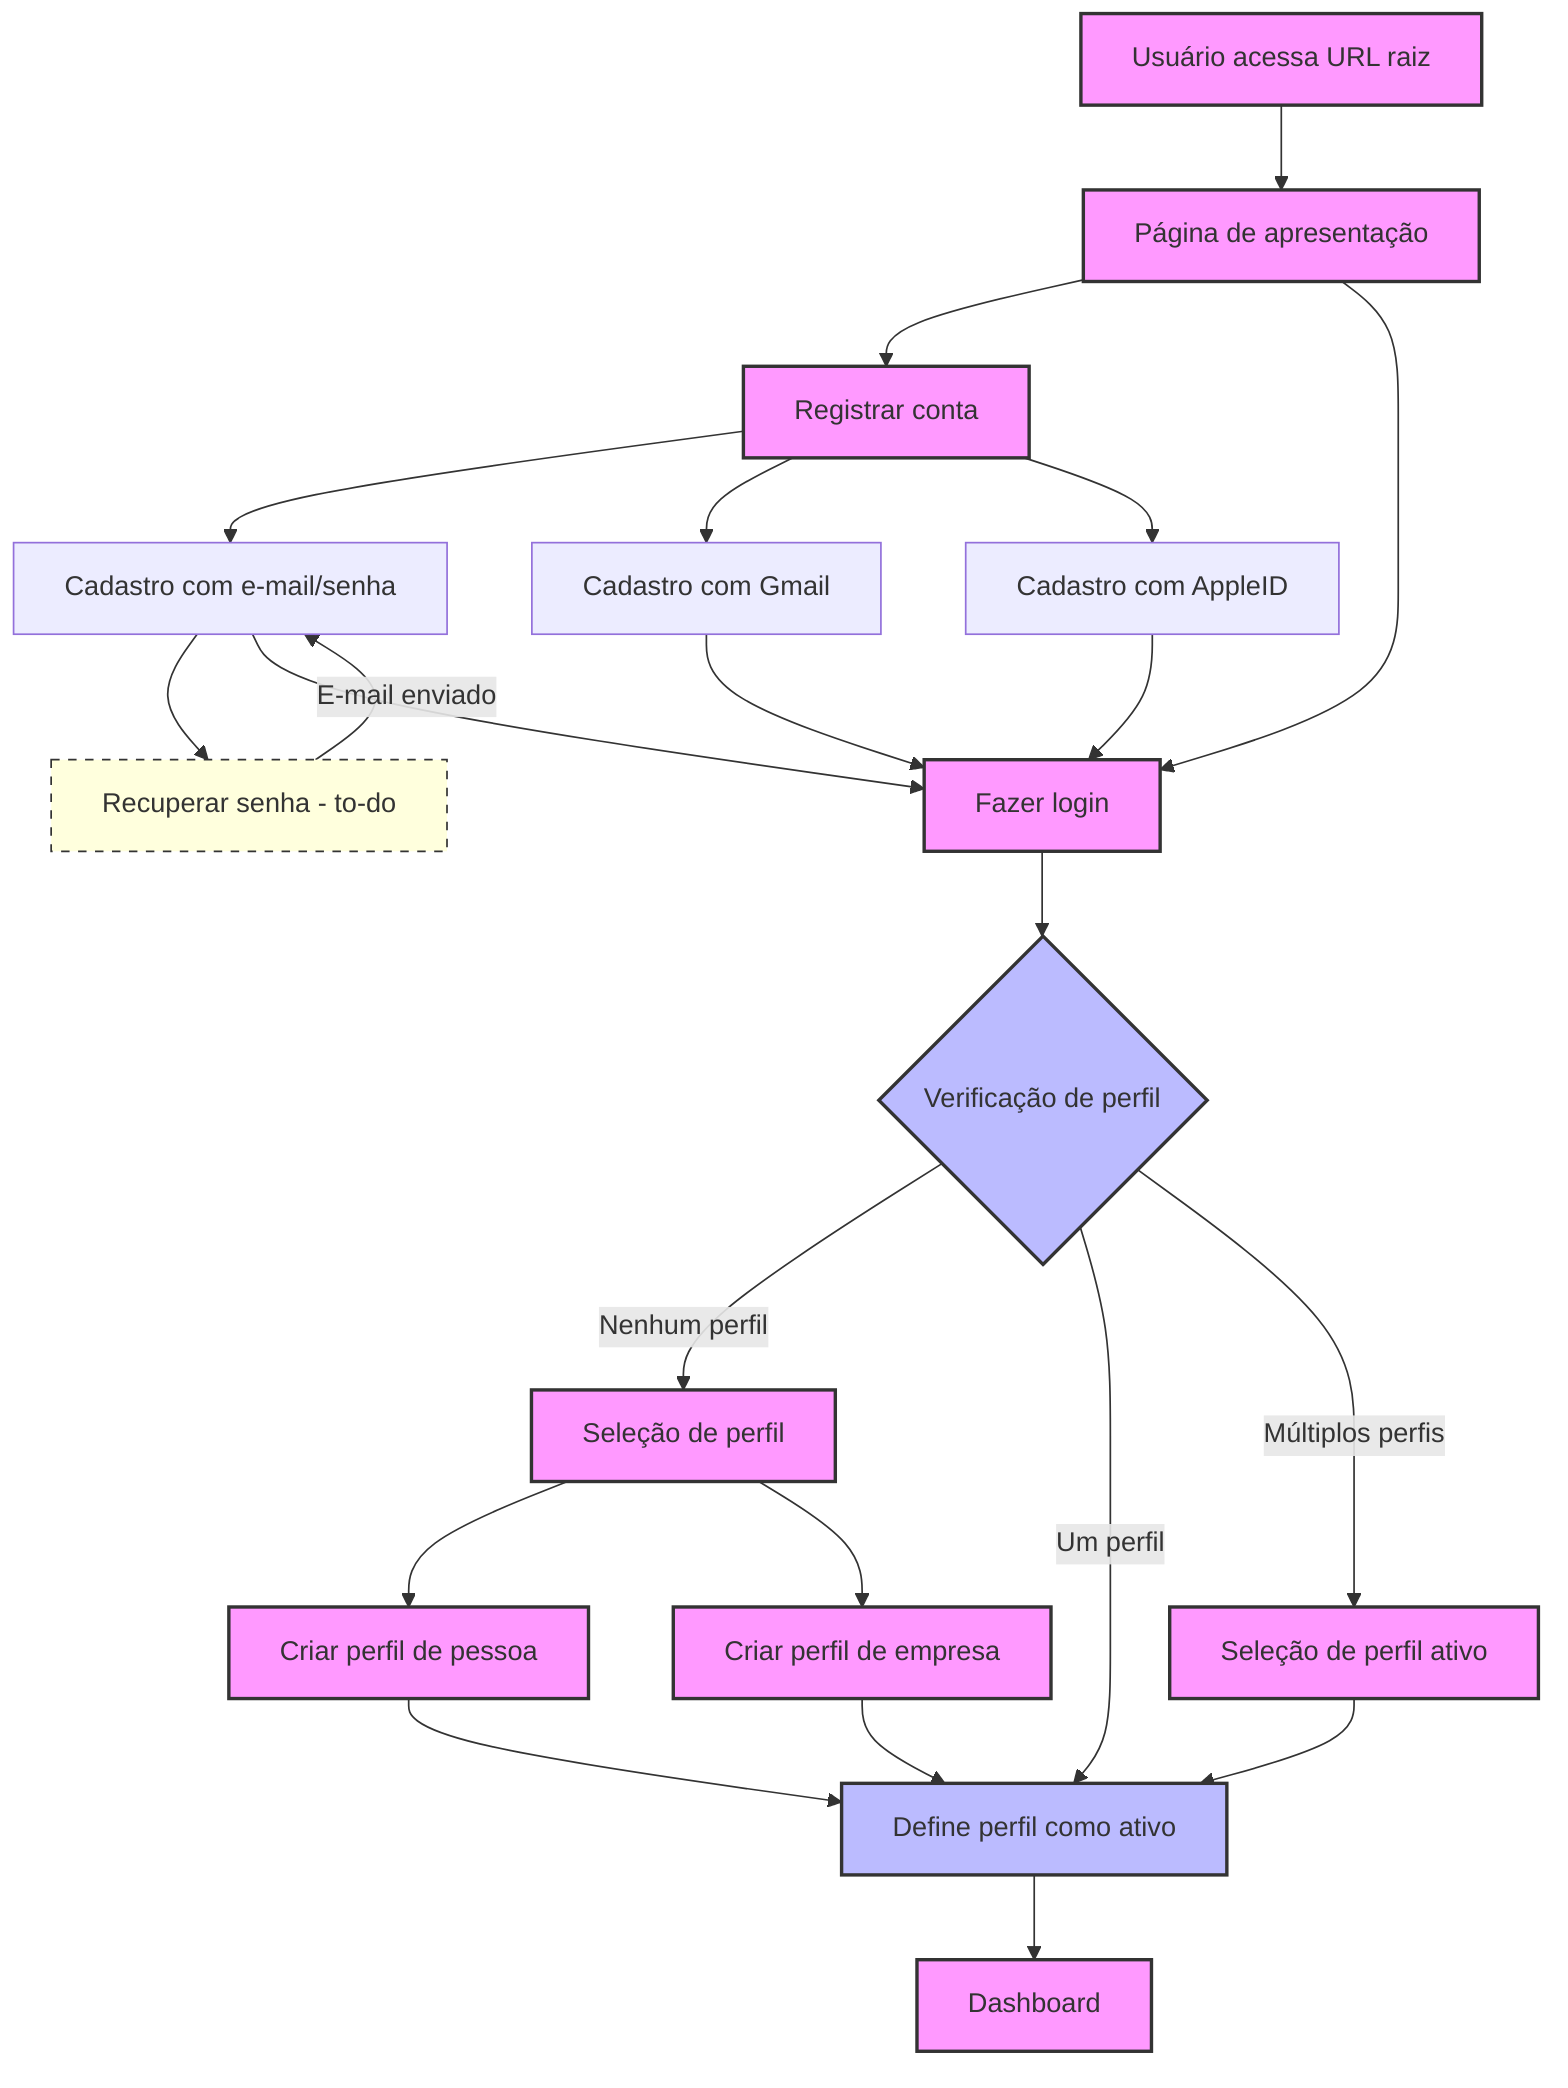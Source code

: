 flowchart TD
    A[Usuário acessa URL raiz] --> B[Página de apresentação]
    B --> C[Registrar conta]
    B --> D[Fazer login]
    
    C --> C1[Cadastro com e-mail/senha]
    C1 --> C12[Recuperar senha - to-do]
    C12 --> |E-mail enviado| C1
    C --> C2[Cadastro com Gmail]
    C --> C3[Cadastro com AppleID]
    C1 --> D
    C2 --> D
    C3 --> D
    
    D --> E{Verificação de perfil}
    
    E -->|Nenhum perfil| F[Seleção de perfil]
    F --> F1[Criar perfil de pessoa]
    F --> F2[Criar perfil de empresa]
    F1 --> G
    F2 --> G
    
    E -->|Um perfil| G[Define perfil como ativo]
    E -->|Múltiplos perfis| H[Seleção de perfil ativo]
    H --> G
    
    G --> I[Dashboard]
    
    %% Definições de estilo
    classDef page fill:#f9f,stroke:#333,stroke-width:2px;
    classDef decision fill:#bbf,stroke:#333,stroke-width:2px;
    classDef auxFunction fill:#ffd,stroke:#333,stroke-width:1px,stroke-dasharray: 5 5;
    
    class A,B,C,D,F,F1,F2,H,I page;
    class E,G decision;
    class C12 auxFunction;